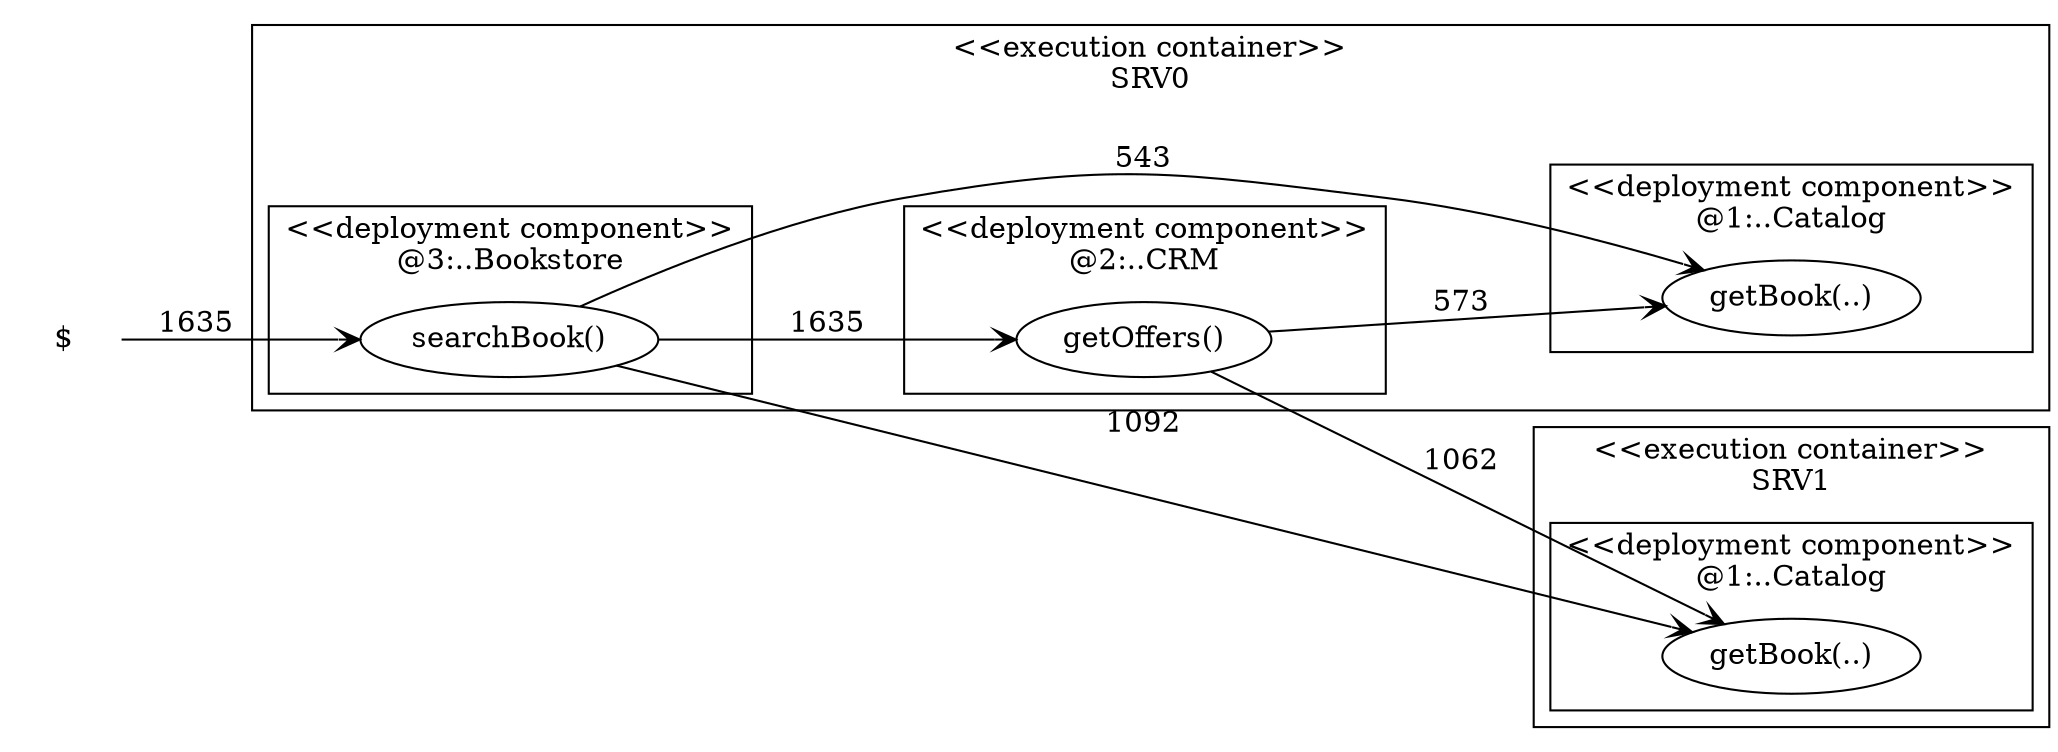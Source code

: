 digraph G {
 rankdir=LR;
subgraph "cluster_container_2" {
 label = "<<execution container>>\nSRV0";
 shape = "box";
 style = "filled";
 fillcolor = "white";
subgraph "cluster_component_4" {
 label = "<<deployment component>>\n@3:..Bookstore";
 shape = "box";
 style = "filled";
 fillcolor = "white";
"depNode_1" [label="searchBook()",shape="oval",style="filled",fillcolor="white"]
}
subgraph "cluster_component_3" {
 label = "<<deployment component>>\n@2:..CRM";
 shape = "box";
 style = "filled";
 fillcolor = "white";
"depNode_3" [label="getOffers()",shape="oval",style="filled",fillcolor="white"]
}
subgraph "cluster_component_2" {
 label = "<<deployment component>>\n@1:..Catalog";
 shape = "box";
 style = "filled";
 fillcolor = "white";
"depNode_4" [label="getBook(..)",shape="oval",style="filled",fillcolor="white"]
}
}
subgraph "cluster_container_1" {
 label = "<<execution container>>\nSRV1";
 shape = "box";
 style = "filled";
 fillcolor = "white";
subgraph "cluster_component_1" {
 label = "<<deployment component>>\n@1:..Catalog";
 shape = "box";
 style = "filled";
 fillcolor = "white";
"depNode_2" [label="getBook(..)",shape="oval",style="filled",fillcolor="white"]
}
}
"depNode_0" [label="$",shape="none"]

depNode_0->depNode_1[label=1635, style="solid", arrowhead="open"]
depNode_1->depNode_2[label=1092, style="solid", arrowhead="open"]
depNode_1->depNode_3[label=1635, style="solid", arrowhead="open"]
depNode_1->depNode_4[label=543, style="solid", arrowhead="open"]
depNode_3->depNode_2[label=1062, style="solid", arrowhead="open"]
depNode_3->depNode_4[label=573, style="solid", arrowhead="open"]
}
